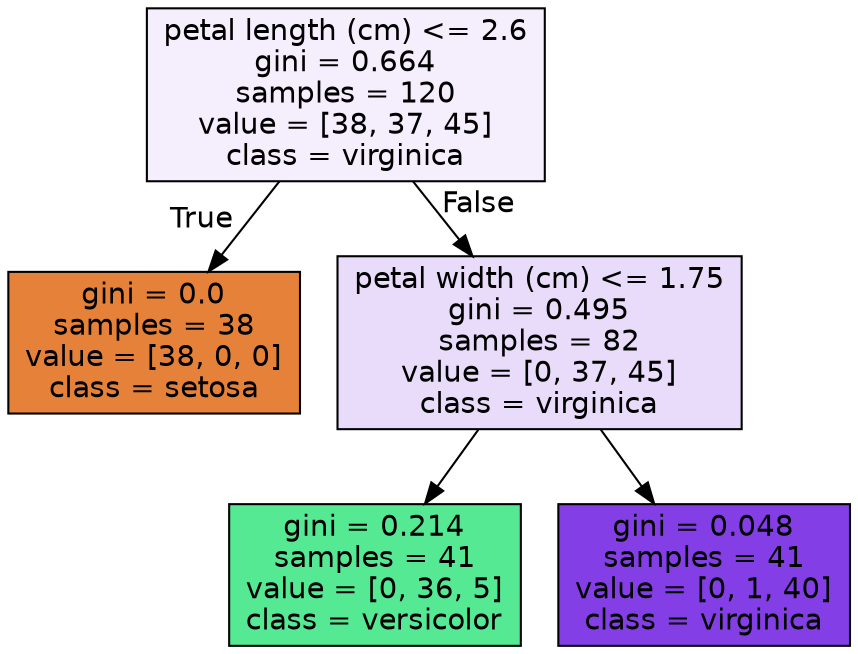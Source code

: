 digraph Tree {
node [shape=box, style="filled", color="black", fontname="helvetica"] ;
edge [fontname="helvetica"] ;
0 [label="petal length (cm) <= 2.6\ngini = 0.664\nsamples = 120\nvalue = [38, 37, 45]\nclass = virginica", fillcolor="#f4eefd"] ;
1 [label="gini = 0.0\nsamples = 38\nvalue = [38, 0, 0]\nclass = setosa", fillcolor="#e58139"] ;
0 -> 1 [labeldistance=2.5, labelangle=45, headlabel="True"] ;
2 [label="petal width (cm) <= 1.75\ngini = 0.495\nsamples = 82\nvalue = [0, 37, 45]\nclass = virginica", fillcolor="#e9dcfa"] ;
0 -> 2 [labeldistance=2.5, labelangle=-45, headlabel="False"] ;
3 [label="gini = 0.214\nsamples = 41\nvalue = [0, 36, 5]\nclass = versicolor", fillcolor="#54e992"] ;
2 -> 3 ;
4 [label="gini = 0.048\nsamples = 41\nvalue = [0, 1, 40]\nclass = virginica", fillcolor="#843ee6"] ;
2 -> 4 ;
}
